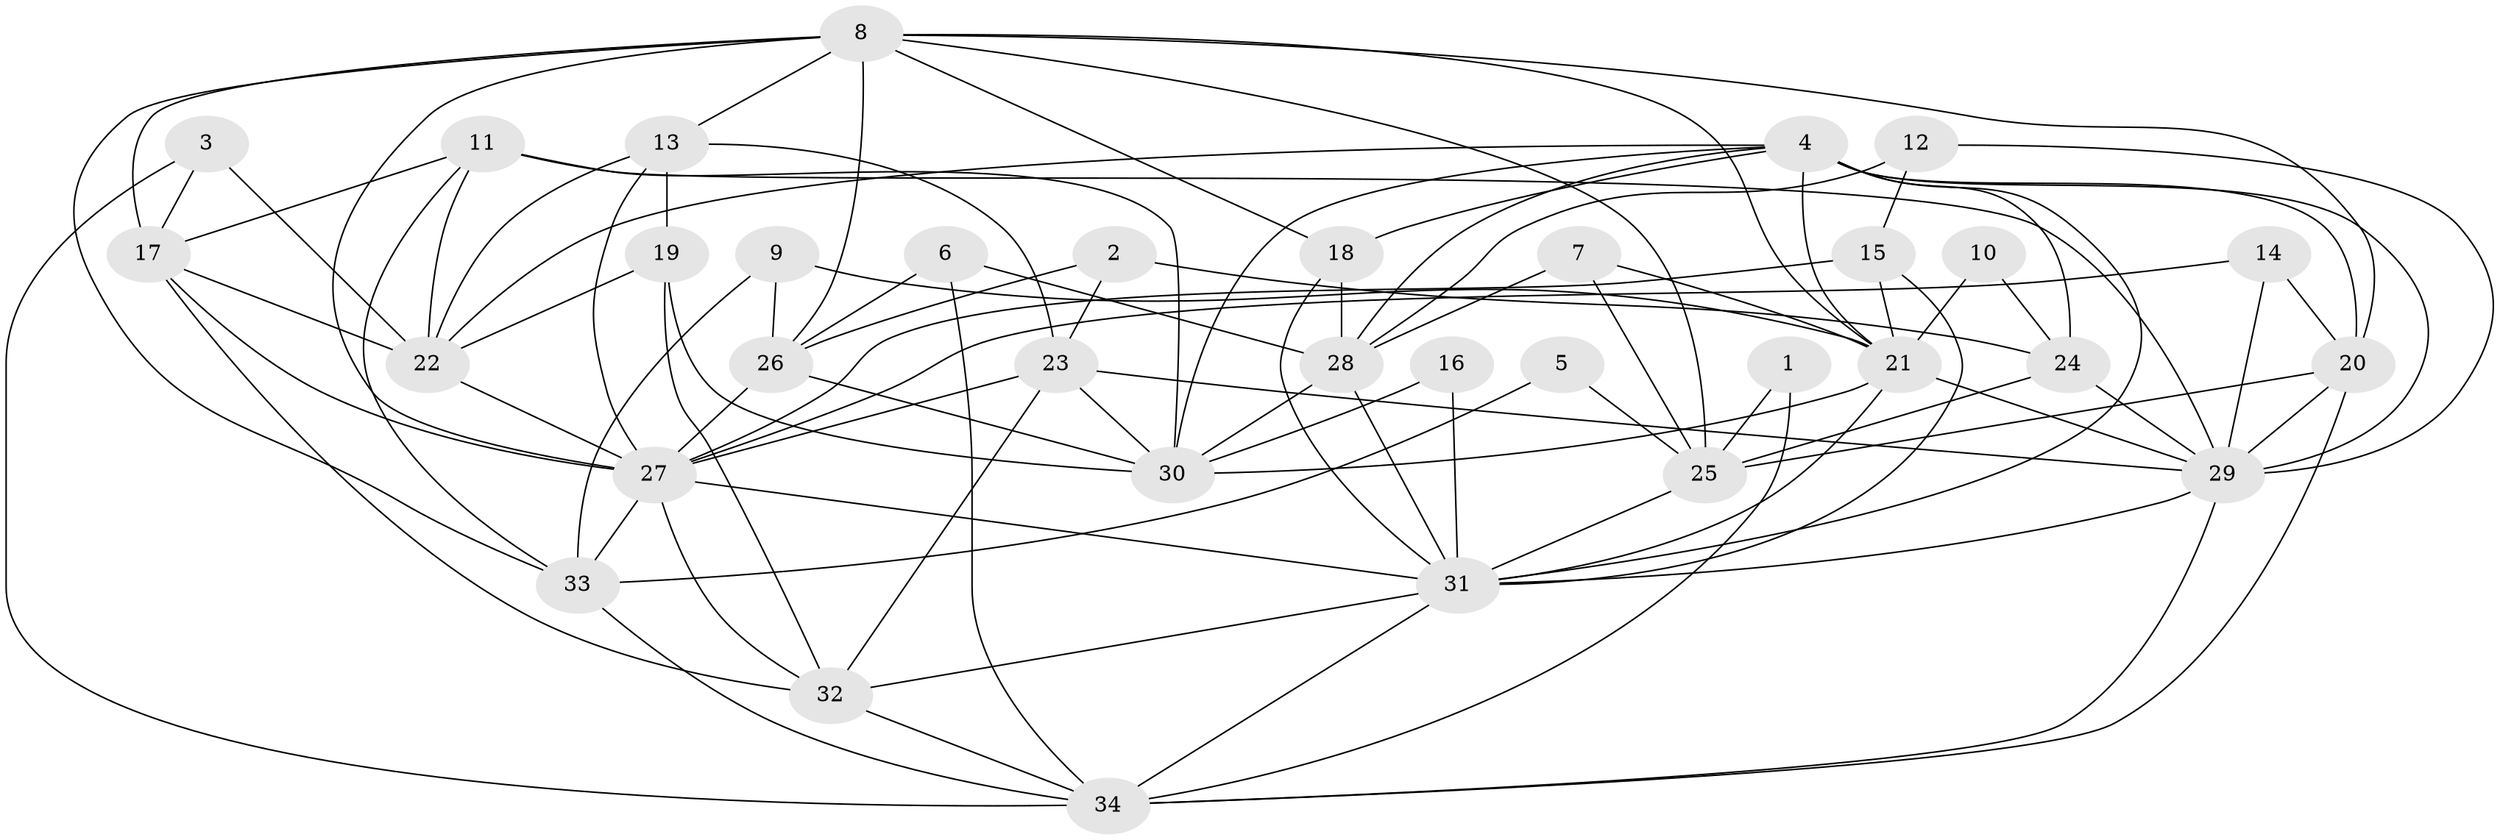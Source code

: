 // original degree distribution, {6: 0.10294117647058823, 4: 0.27941176470588236, 3: 0.27941176470588236, 2: 0.11764705882352941, 5: 0.17647058823529413, 7: 0.04411764705882353}
// Generated by graph-tools (version 1.1) at 2025/26/03/09/25 03:26:21]
// undirected, 34 vertices, 94 edges
graph export_dot {
graph [start="1"]
  node [color=gray90,style=filled];
  1;
  2;
  3;
  4;
  5;
  6;
  7;
  8;
  9;
  10;
  11;
  12;
  13;
  14;
  15;
  16;
  17;
  18;
  19;
  20;
  21;
  22;
  23;
  24;
  25;
  26;
  27;
  28;
  29;
  30;
  31;
  32;
  33;
  34;
  1 -- 25 [weight=1.0];
  1 -- 34 [weight=1.0];
  2 -- 23 [weight=1.0];
  2 -- 24 [weight=1.0];
  2 -- 26 [weight=1.0];
  3 -- 17 [weight=1.0];
  3 -- 22 [weight=1.0];
  3 -- 34 [weight=1.0];
  4 -- 18 [weight=1.0];
  4 -- 20 [weight=1.0];
  4 -- 21 [weight=1.0];
  4 -- 22 [weight=1.0];
  4 -- 24 [weight=1.0];
  4 -- 28 [weight=3.0];
  4 -- 29 [weight=1.0];
  4 -- 30 [weight=1.0];
  4 -- 31 [weight=1.0];
  5 -- 25 [weight=1.0];
  5 -- 33 [weight=1.0];
  6 -- 26 [weight=1.0];
  6 -- 28 [weight=2.0];
  6 -- 34 [weight=1.0];
  7 -- 21 [weight=1.0];
  7 -- 25 [weight=1.0];
  7 -- 28 [weight=1.0];
  8 -- 13 [weight=1.0];
  8 -- 17 [weight=1.0];
  8 -- 18 [weight=1.0];
  8 -- 20 [weight=1.0];
  8 -- 21 [weight=1.0];
  8 -- 25 [weight=1.0];
  8 -- 26 [weight=1.0];
  8 -- 27 [weight=1.0];
  8 -- 33 [weight=1.0];
  9 -- 21 [weight=2.0];
  9 -- 26 [weight=1.0];
  9 -- 33 [weight=1.0];
  10 -- 21 [weight=1.0];
  10 -- 24 [weight=1.0];
  11 -- 17 [weight=1.0];
  11 -- 22 [weight=1.0];
  11 -- 29 [weight=2.0];
  11 -- 30 [weight=1.0];
  11 -- 33 [weight=1.0];
  12 -- 15 [weight=1.0];
  12 -- 28 [weight=1.0];
  12 -- 29 [weight=1.0];
  13 -- 19 [weight=1.0];
  13 -- 22 [weight=1.0];
  13 -- 23 [weight=1.0];
  13 -- 27 [weight=1.0];
  14 -- 20 [weight=1.0];
  14 -- 27 [weight=2.0];
  14 -- 29 [weight=1.0];
  15 -- 21 [weight=1.0];
  15 -- 27 [weight=1.0];
  15 -- 31 [weight=1.0];
  16 -- 30 [weight=1.0];
  16 -- 31 [weight=1.0];
  17 -- 22 [weight=1.0];
  17 -- 27 [weight=1.0];
  17 -- 32 [weight=1.0];
  18 -- 28 [weight=1.0];
  18 -- 31 [weight=1.0];
  19 -- 22 [weight=1.0];
  19 -- 30 [weight=1.0];
  19 -- 32 [weight=1.0];
  20 -- 25 [weight=1.0];
  20 -- 29 [weight=1.0];
  20 -- 34 [weight=1.0];
  21 -- 29 [weight=1.0];
  21 -- 30 [weight=1.0];
  21 -- 31 [weight=1.0];
  22 -- 27 [weight=1.0];
  23 -- 27 [weight=1.0];
  23 -- 29 [weight=1.0];
  23 -- 30 [weight=1.0];
  23 -- 32 [weight=1.0];
  24 -- 25 [weight=1.0];
  24 -- 29 [weight=1.0];
  25 -- 31 [weight=1.0];
  26 -- 27 [weight=1.0];
  26 -- 30 [weight=1.0];
  27 -- 31 [weight=1.0];
  27 -- 32 [weight=1.0];
  27 -- 33 [weight=1.0];
  28 -- 30 [weight=2.0];
  28 -- 31 [weight=1.0];
  29 -- 31 [weight=1.0];
  29 -- 34 [weight=1.0];
  31 -- 32 [weight=1.0];
  31 -- 34 [weight=1.0];
  32 -- 34 [weight=1.0];
  33 -- 34 [weight=1.0];
}
